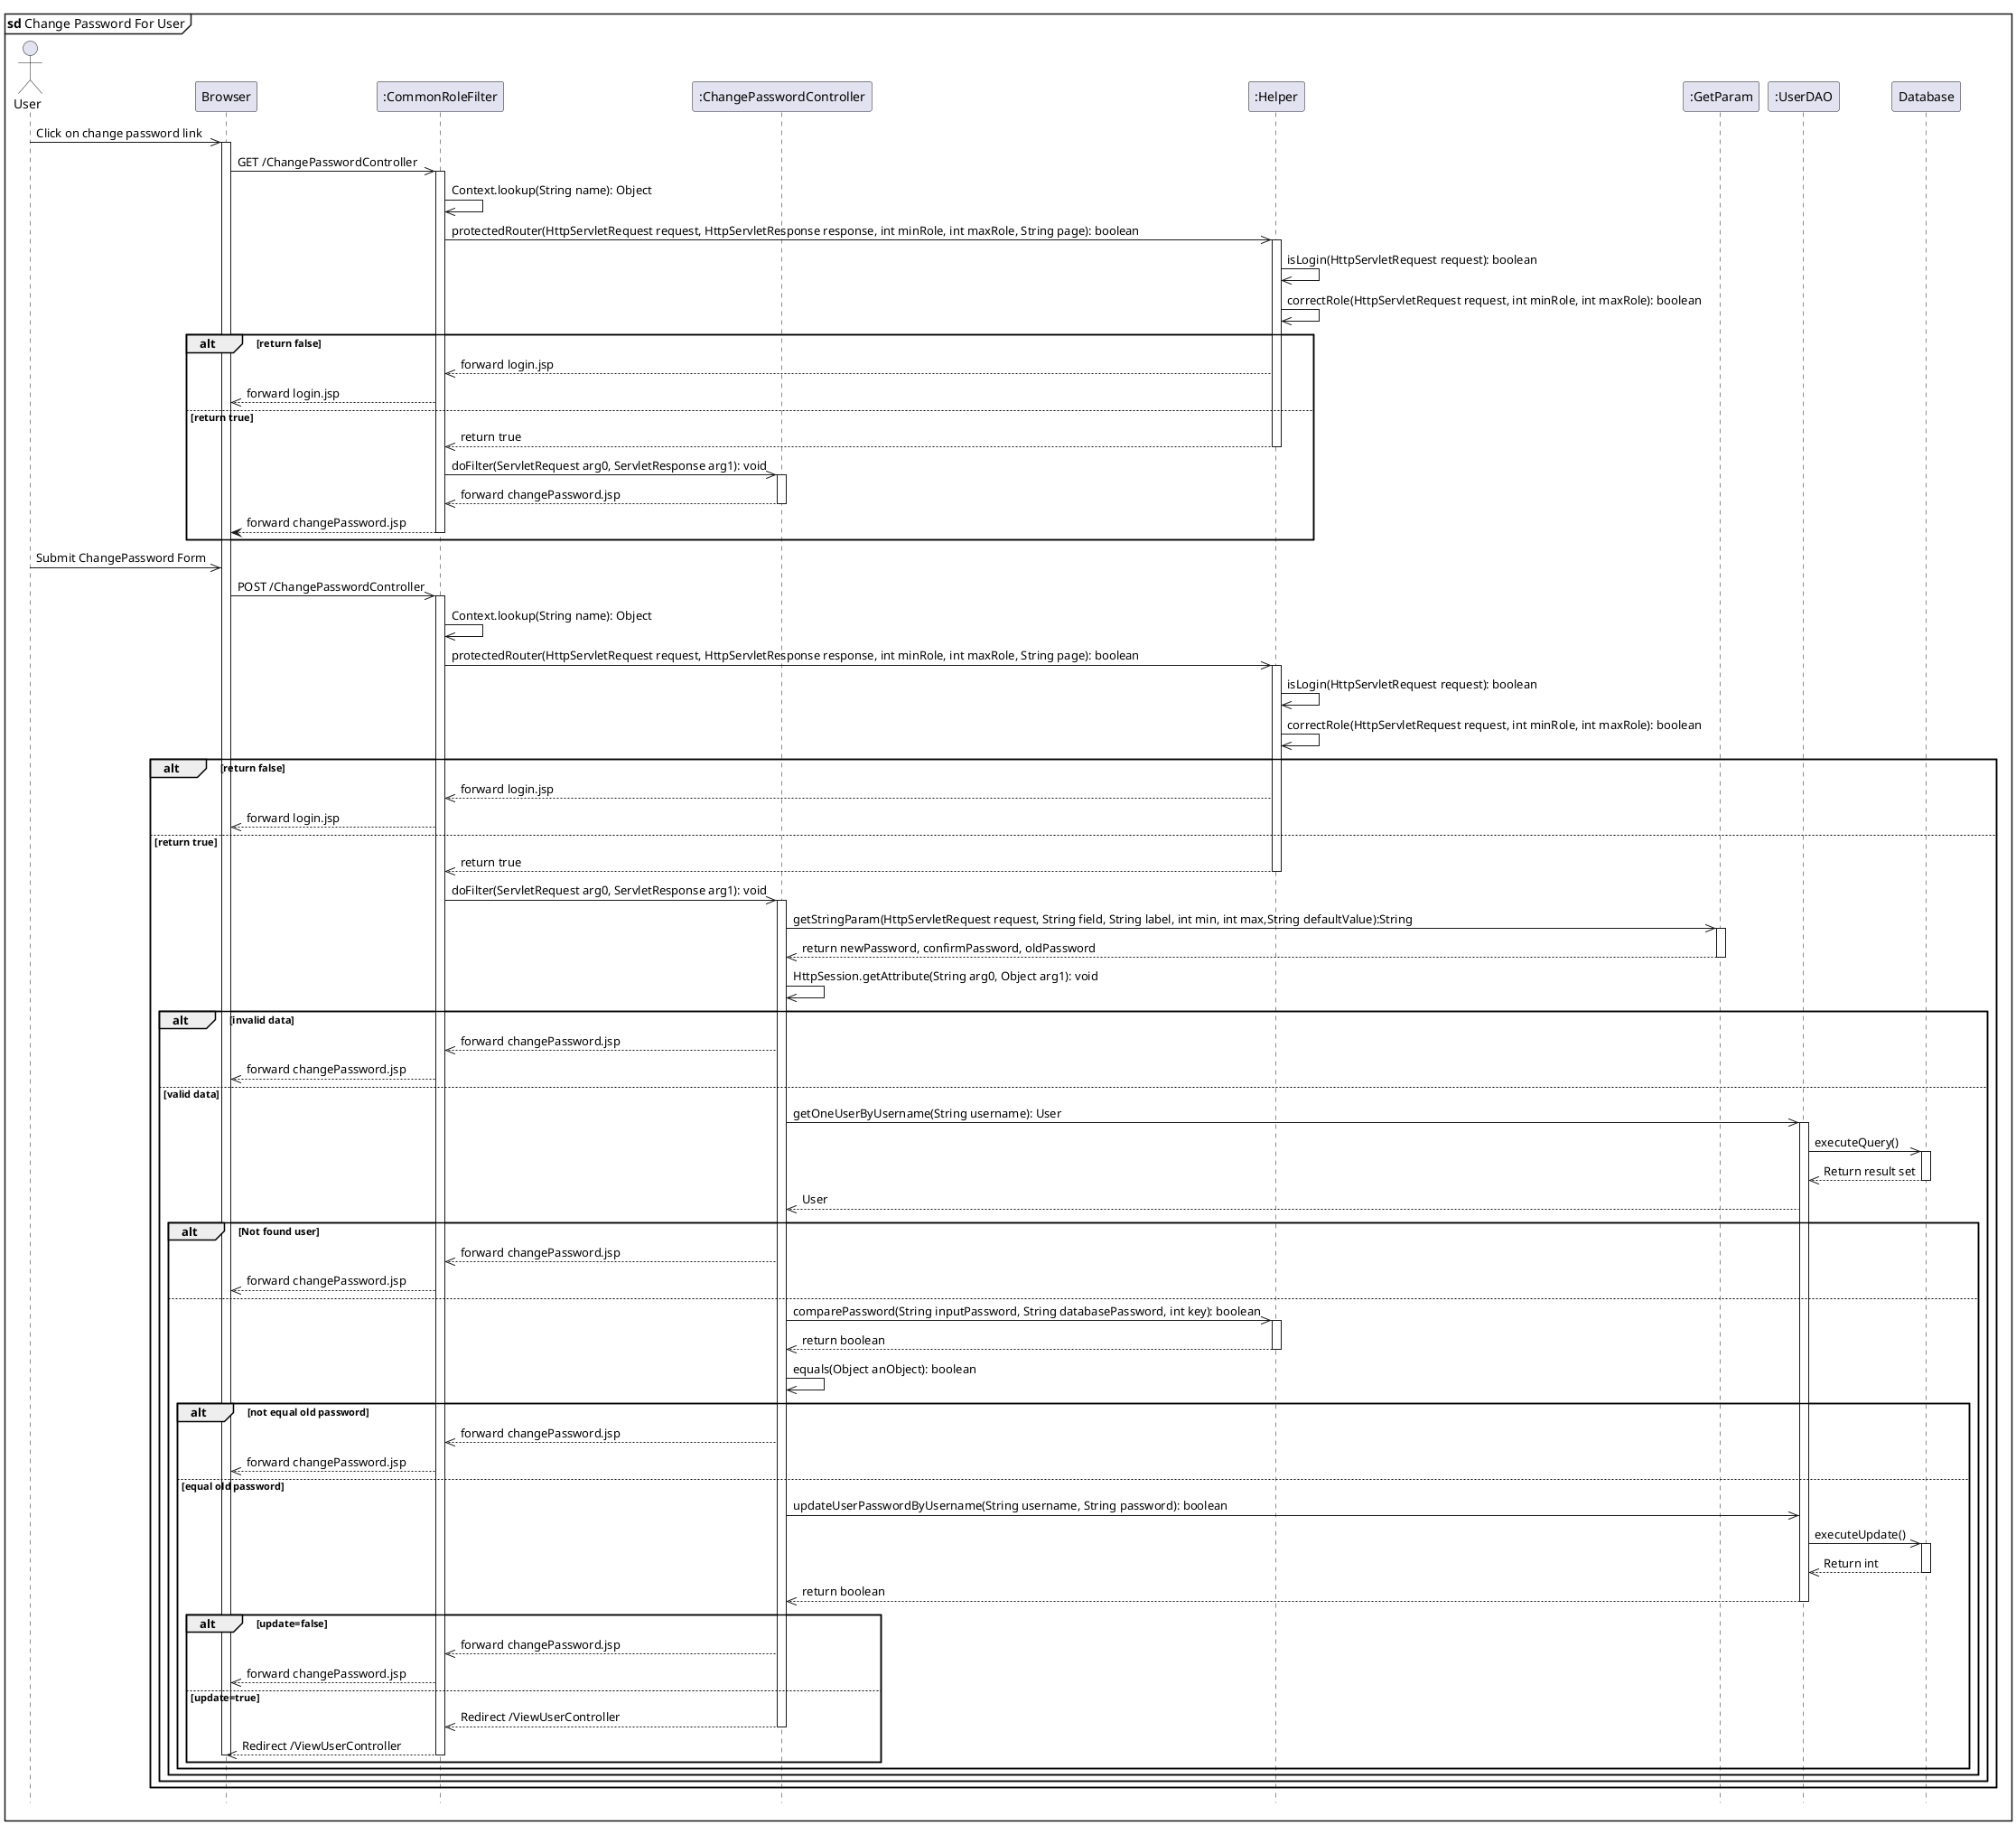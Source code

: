 @startuml changePassword

hide footbox
mainframe <b>sd</b> Change Password For User
actor User
participant "Browser" as Browser
participant ":CommonRoleFilter" as CommonRoleFilter
participant ":ChangePasswordController" as ChangePasswordController
participant ":Helper" as Helper
participant ":GetParam" as GetParam
participant ":UserDAO" as UserDao
participant "Database" as DB

User ->> Browser: Click on change password link
activate Browser
Browser ->> CommonRoleFilter: GET /ChangePasswordController
activate CommonRoleFilter
CommonRoleFilter ->> CommonRoleFilter: Context.lookup(String name): Object
CommonRoleFilter ->> Helper: protectedRouter(HttpServletRequest request, HttpServletResponse response, int minRole, int maxRole, String page): boolean
activate Helper
Helper ->> Helper: isLogin(HttpServletRequest request): boolean
Helper ->> Helper: correctRole(HttpServletRequest request, int minRole, int maxRole): boolean
alt return false 
    Helper -->> CommonRoleFilter: forward login.jsp
    CommonRoleFilter -->> Browser: forward login.jsp
else return true
    Helper -->> CommonRoleFilter: return true
    deactivate Helper
    CommonRoleFilter ->> ChangePasswordController: doFilter(ServletRequest arg0, ServletResponse arg1): void
    activate ChangePasswordController
    ChangePasswordController -->> CommonRoleFilter: forward changePassword.jsp
    deactivate ChangePasswordController
    CommonRoleFilter --> Browser: forward changePassword.jsp
    deactivate CommonRoleFilter
end


User ->> Browser: Submit ChangePassword Form
Browser ->> CommonRoleFilter: POST /ChangePasswordController
activate CommonRoleFilter
CommonRoleFilter ->> CommonRoleFilter: Context.lookup(String name): Object
CommonRoleFilter ->> Helper: protectedRouter(HttpServletRequest request, HttpServletResponse response, int minRole, int maxRole, String page): boolean
activate Helper
Helper ->> Helper: isLogin(HttpServletRequest request): boolean
Helper ->> Helper: correctRole(HttpServletRequest request, int minRole, int maxRole): boolean
alt return false 
    Helper -->> CommonRoleFilter: forward login.jsp
    CommonRoleFilter -->> Browser: forward login.jsp
else return true
    Helper -->> CommonRoleFilter: return true
    deactivate Helper
    CommonRoleFilter ->> ChangePasswordController: doFilter(ServletRequest arg0, ServletResponse arg1): void
    activate ChangePasswordController
    ChangePasswordController ->> GetParam: getStringParam(HttpServletRequest request, String field, String label, int min, int max,String defaultValue):String
    activate GetParam
    GetParam --->> ChangePasswordController: return newPassword, confirmPassword, oldPassword 
    deactivate GetParam
    ChangePasswordController ->> ChangePasswordController: HttpSession.getAttribute(String arg0, Object arg1): void
    alt invalid data
        ChangePasswordController -->> CommonRoleFilter: forward changePassword.jsp
        CommonRoleFilter -->> Browser: forward changePassword.jsp
    else valid data
        ChangePasswordController ->> UserDao: getOneUserByUsername(String username): User
        activate UserDao
        UserDao ->> DB: executeQuery()
        activate DB
        DB -->> UserDao: Return result set
        deactivate DB
        UserDao -->> ChangePasswordController: User
        alt Not found user
            ChangePasswordController -->> CommonRoleFilter: forward changePassword.jsp
            CommonRoleFilter -->> Browser: forward changePassword.jsp
        else
            ChangePasswordController ->> Helper:  comparePassword(String inputPassword, String databasePassword, int key): boolean
            activate Helper
            Helper   -->> ChangePasswordController:  return boolean
            deactivate Helper
            ChangePasswordController   ->> ChangePasswordController:   equals(Object anObject): boolean
            alt not equal old password
                ChangePasswordController -->> CommonRoleFilter: forward changePassword.jsp
                CommonRoleFilter -->> Browser: forward changePassword.jsp
            else equal old password
                ChangePasswordController ->> UserDao:  updateUserPasswordByUsername(String username, String password): boolean
                UserDao ->> DB: executeUpdate()
                activate DB
                DB -->> UserDao: Return int
                deactivate DB
                UserDao -->> ChangePasswordController: return boolean
                deactivate UserDao
                alt update=false
                    ChangePasswordController -->> CommonRoleFilter: forward changePassword.jsp
                    CommonRoleFilter -->> Browser: forward changePassword.jsp
                else  update=true
                    ChangePasswordController -->> CommonRoleFilter: Redirect /ViewUserController 
                    deactivate ChangePasswordController
                    CommonRoleFilter -->> Browser: Redirect /ViewUserController 
                    deactivate CommonRoleFilter
                    deactivate Browser
                end
            end
        end
    end
end
@enduml